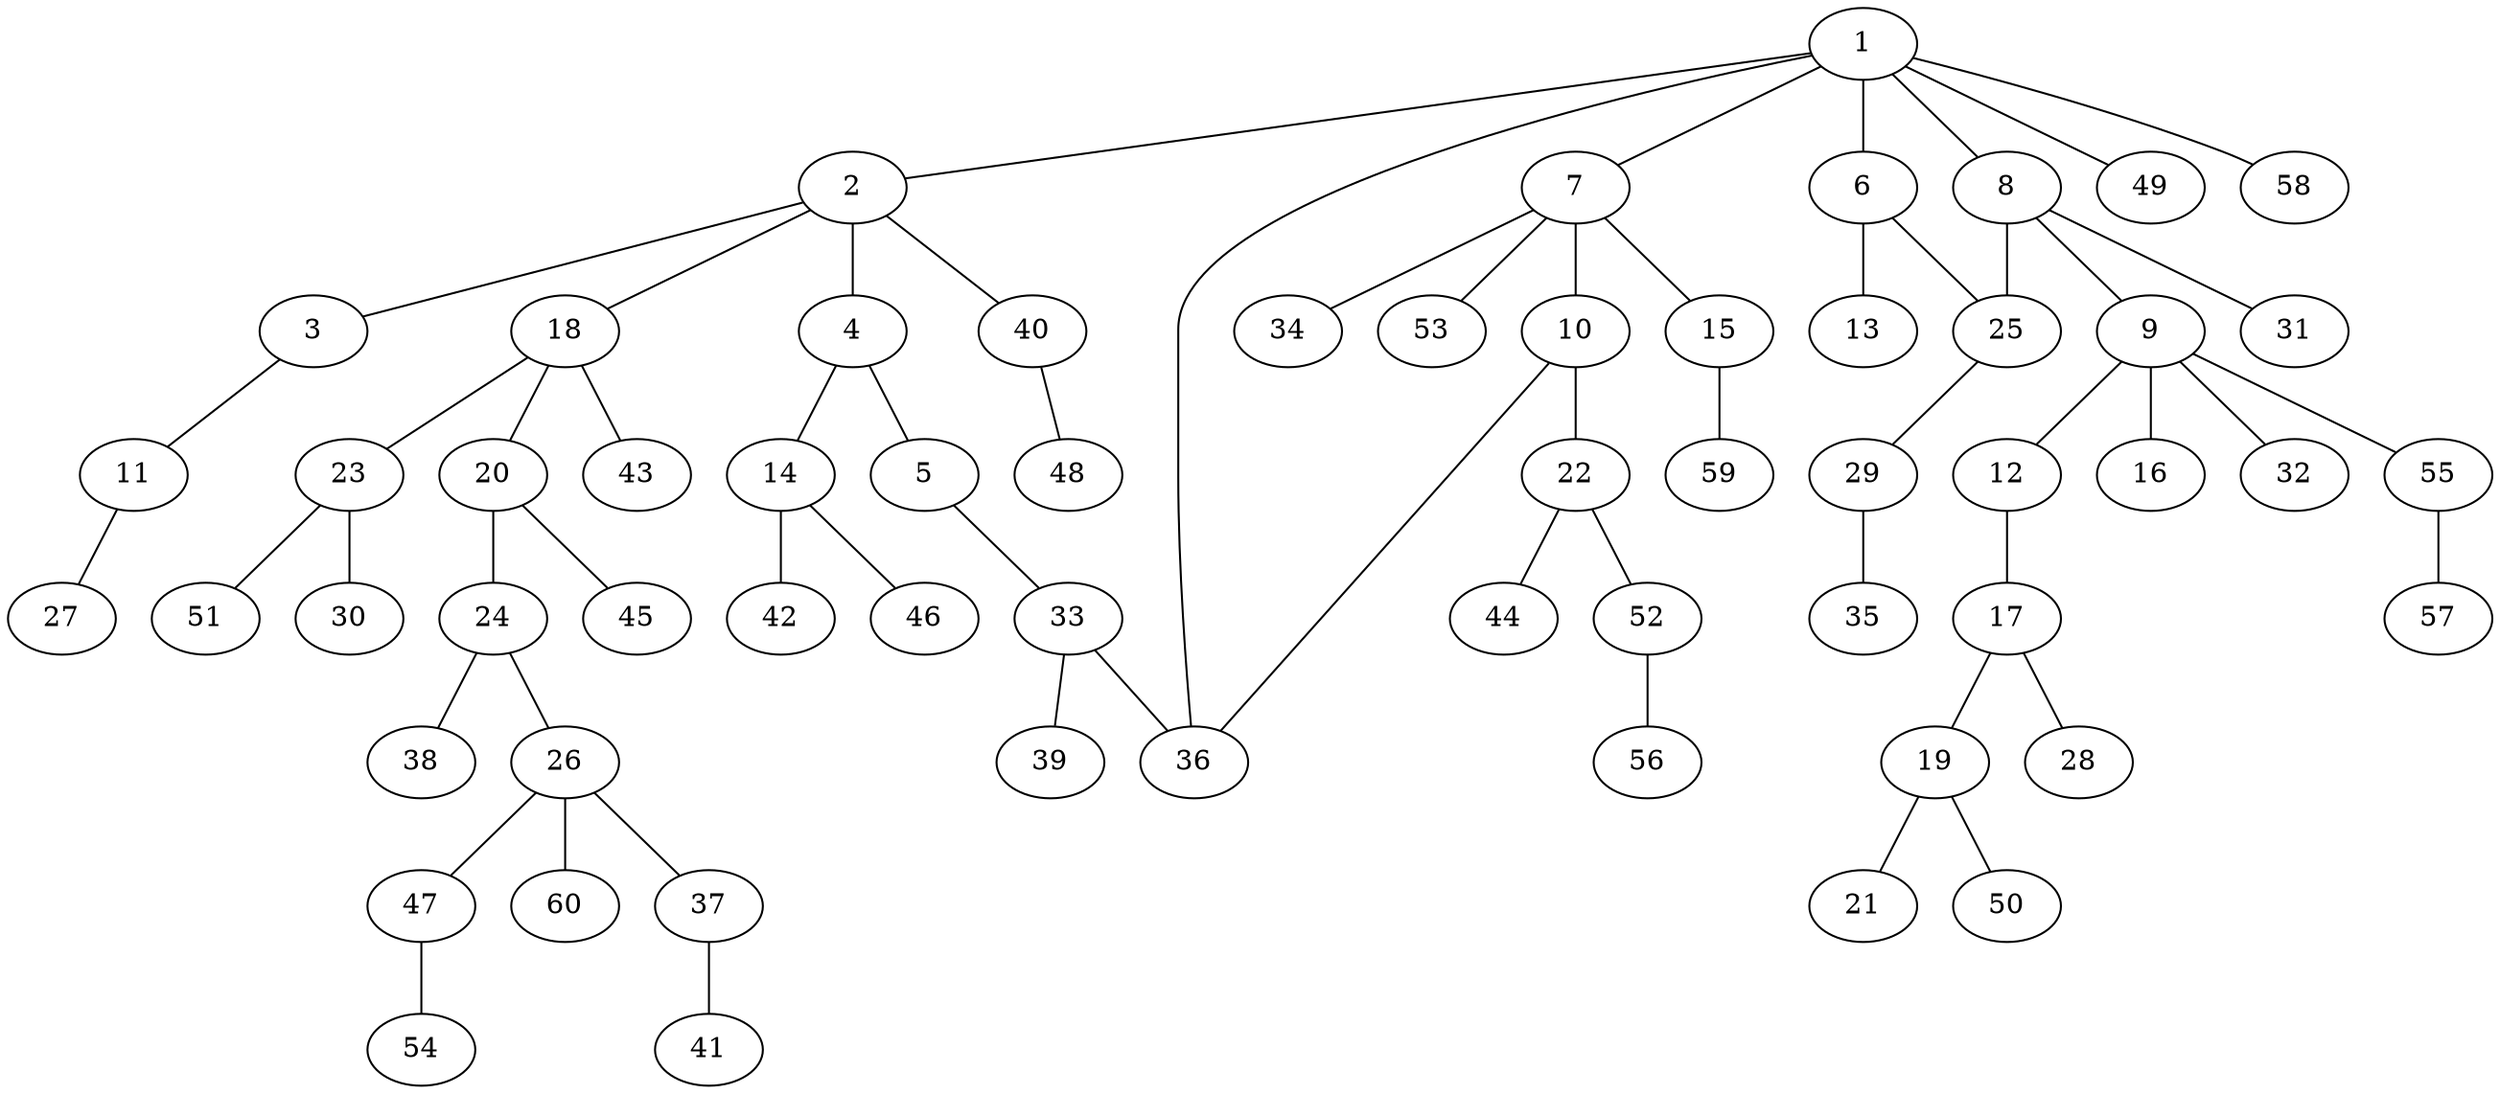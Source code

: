 graph graphname {1--2
1--6
1--7
1--8
1--36
1--49
1--58
2--3
2--4
2--18
2--40
3--11
4--5
4--14
5--33
6--13
6--25
7--10
7--15
7--34
7--53
8--9
8--25
8--31
9--12
9--16
9--32
9--55
10--22
10--36
11--27
12--17
14--42
14--46
15--59
17--19
17--28
18--20
18--23
18--43
19--21
19--50
20--24
20--45
22--44
22--52
23--30
23--51
24--26
24--38
25--29
26--37
26--47
26--60
29--35
33--36
33--39
37--41
40--48
47--54
52--56
55--57
}